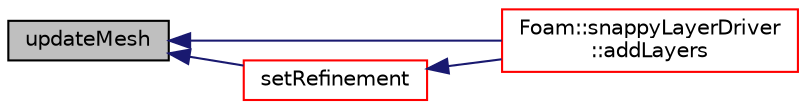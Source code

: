 digraph "updateMesh"
{
  bgcolor="transparent";
  edge [fontname="Helvetica",fontsize="10",labelfontname="Helvetica",labelfontsize="10"];
  node [fontname="Helvetica",fontsize="10",shape=record];
  rankdir="LR";
  Node3813 [label="updateMesh",height=0.2,width=0.4,color="black", fillcolor="grey75", style="filled", fontcolor="black"];
  Node3813 -> Node3814 [dir="back",color="midnightblue",fontsize="10",style="solid",fontname="Helvetica"];
  Node3814 [label="Foam::snappyLayerDriver\l::addLayers",height=0.2,width=0.4,color="red",URL="$a25909.html#a2654851d1ffedc26e8ff1424f7097ba6",tooltip="Add cell layers. "];
  Node3813 -> Node3817 [dir="back",color="midnightblue",fontsize="10",style="solid",fontname="Helvetica"];
  Node3817 [label="setRefinement",height=0.2,width=0.4,color="red",URL="$a22385.html#a9488cb0518f21b76444c508cc9658d64",tooltip="Play commands into polyTopoChange to create layers on top. "];
  Node3817 -> Node3814 [dir="back",color="midnightblue",fontsize="10",style="solid",fontname="Helvetica"];
}
